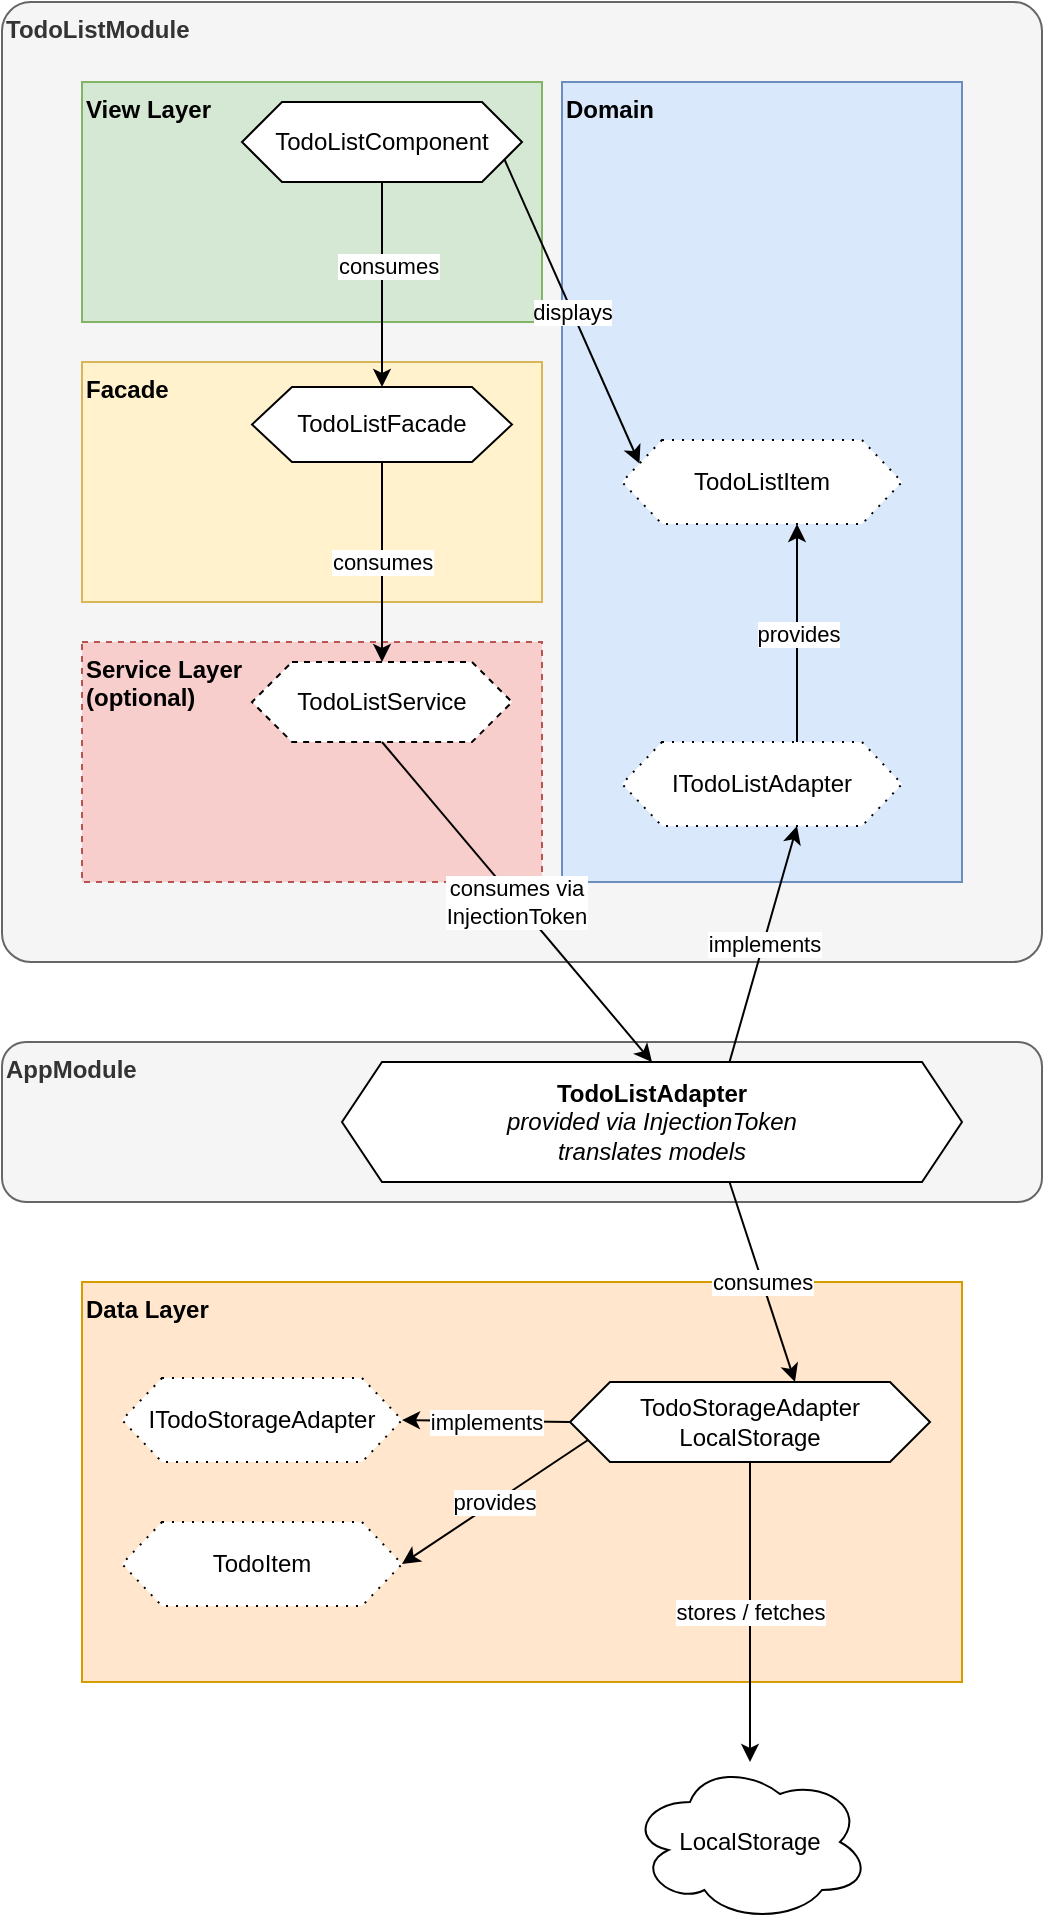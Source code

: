 <mxfile version="17.2.4" type="device"><diagram id="-O-aDudnzJwvkwJcRiMp" name="Page-1"><mxGraphModel dx="1887" dy="1004" grid="1" gridSize="10" guides="1" tooltips="1" connect="1" arrows="1" fold="1" page="1" pageScale="1" pageWidth="827" pageHeight="1169" math="0" shadow="0"><root><mxCell id="0"/><mxCell id="1" parent="0"/><mxCell id="-qDeQL28QkGF58eB79Cb-3" value="&lt;b&gt;TodoListModule&lt;/b&gt;" style="rounded=1;whiteSpace=wrap;html=1;labelBackgroundColor=none;arcSize=3;verticalAlign=top;align=left;fillColor=#f5f5f5;strokeColor=#666666;fontColor=#333333;" parent="1" vertex="1"><mxGeometry x="40" y="40" width="520" height="480" as="geometry"/></mxCell><mxCell id="EexXdgdHlRuo3I9xru0e-1" value="&lt;b&gt;Service Layer&lt;br&gt;(optional)&lt;br&gt;&lt;/b&gt;" style="rounded=0;whiteSpace=wrap;html=1;align=left;fillColor=#f8cecc;strokeColor=#b85450;verticalAlign=top;dashed=1;" parent="1" vertex="1"><mxGeometry x="80" y="360" width="230" height="120" as="geometry"/></mxCell><mxCell id="EexXdgdHlRuo3I9xru0e-5" value="&lt;b&gt;Data Layer&lt;/b&gt;" style="rounded=0;whiteSpace=wrap;html=1;align=left;fillColor=#ffe6cc;strokeColor=#d79b00;verticalAlign=top;" parent="1" vertex="1"><mxGeometry x="80" y="680" width="440" height="200" as="geometry"/></mxCell><mxCell id="EexXdgdHlRuo3I9xru0e-6" value="&lt;b&gt;Facade&lt;/b&gt;" style="rounded=0;whiteSpace=wrap;html=1;align=left;fillColor=#fff2cc;strokeColor=#d6b656;verticalAlign=top;" parent="1" vertex="1"><mxGeometry x="80" y="220" width="230" height="120" as="geometry"/></mxCell><mxCell id="EexXdgdHlRuo3I9xru0e-7" value="&lt;b&gt;View Layer&lt;/b&gt;" style="rounded=0;whiteSpace=wrap;html=1;align=left;fillColor=#d5e8d4;strokeColor=#82b366;imageVerticalAlign=middle;labelBackgroundColor=none;verticalAlign=top;" parent="1" vertex="1"><mxGeometry x="80" y="80" width="230" height="120" as="geometry"/></mxCell><mxCell id="-qDeQL28QkGF58eB79Cb-1" value="&lt;b&gt;AppModule&lt;/b&gt;" style="rounded=1;whiteSpace=wrap;html=1;labelBackgroundColor=none;align=left;verticalAlign=top;fillColor=#f5f5f5;fontColor=#333333;strokeColor=#666666;" parent="1" vertex="1"><mxGeometry x="40" y="560" width="520" height="80" as="geometry"/></mxCell><mxCell id="-qDeQL28QkGF58eB79Cb-11" value="stores / fetches" style="edgeStyle=orthogonalEdgeStyle;rounded=0;orthogonalLoop=1;jettySize=auto;html=1;exitX=0.5;exitY=1;exitDx=0;exitDy=0;" parent="1" source="r3NmlHvjTPqJdk9qkwhL-18" target="-qDeQL28QkGF58eB79Cb-10" edge="1"><mxGeometry relative="1" as="geometry"><mxPoint x="830" y="437" as="sourcePoint"/></mxGeometry></mxCell><mxCell id="-qDeQL28QkGF58eB79Cb-10" value="LocalStorage" style="ellipse;shape=cloud;whiteSpace=wrap;html=1;labelBackgroundColor=none;" parent="1" vertex="1"><mxGeometry x="354" y="920" width="120" height="80" as="geometry"/></mxCell><mxCell id="r3NmlHvjTPqJdk9qkwhL-3" style="edgeStyle=orthogonalEdgeStyle;rounded=0;orthogonalLoop=1;jettySize=auto;html=1;exitX=0.5;exitY=1;exitDx=0;exitDy=0;entryX=0.5;entryY=0;entryDx=0;entryDy=0;" parent="1" source="r3NmlHvjTPqJdk9qkwhL-1" target="r3NmlHvjTPqJdk9qkwhL-2" edge="1"><mxGeometry relative="1" as="geometry"/></mxCell><mxCell id="r3NmlHvjTPqJdk9qkwhL-14" value="consumes" style="edgeLabel;html=1;align=center;verticalAlign=middle;resizable=0;points=[];" parent="r3NmlHvjTPqJdk9qkwhL-3" vertex="1" connectable="0"><mxGeometry x="-0.192" y="3" relative="1" as="geometry"><mxPoint as="offset"/></mxGeometry></mxCell><mxCell id="r3NmlHvjTPqJdk9qkwhL-1" value="TodoListComponent" style="shape=hexagon;perimeter=hexagonPerimeter2;whiteSpace=wrap;html=1;fixedSize=1;labelBackgroundColor=none;" parent="1" vertex="1"><mxGeometry x="160" y="90" width="140" height="40" as="geometry"/></mxCell><mxCell id="r3NmlHvjTPqJdk9qkwhL-6" value="consumes" style="edgeStyle=orthogonalEdgeStyle;rounded=0;orthogonalLoop=1;jettySize=auto;html=1;exitX=0.5;exitY=1;exitDx=0;exitDy=0;entryX=0.5;entryY=0;entryDx=0;entryDy=0;" parent="1" source="r3NmlHvjTPqJdk9qkwhL-2" target="r3NmlHvjTPqJdk9qkwhL-4" edge="1"><mxGeometry relative="1" as="geometry"/></mxCell><mxCell id="r3NmlHvjTPqJdk9qkwhL-2" value="TodoListFacade" style="shape=hexagon;perimeter=hexagonPerimeter2;whiteSpace=wrap;html=1;fixedSize=1;labelBackgroundColor=none;" parent="1" vertex="1"><mxGeometry x="165" y="232.5" width="130" height="37.5" as="geometry"/></mxCell><mxCell id="r3NmlHvjTPqJdk9qkwhL-4" value="TodoListService" style="shape=hexagon;perimeter=hexagonPerimeter2;whiteSpace=wrap;html=1;fixedSize=1;labelBackgroundColor=none;dashed=1;" parent="1" vertex="1"><mxGeometry x="165" y="370" width="130" height="40" as="geometry"/></mxCell><mxCell id="r3NmlHvjTPqJdk9qkwhL-10" value="&lt;b&gt;Domain&lt;/b&gt;" style="rounded=0;whiteSpace=wrap;html=1;align=left;fillColor=#dae8fc;strokeColor=#6c8ebf;verticalAlign=top;" parent="1" vertex="1"><mxGeometry x="320" y="80" width="200" height="400" as="geometry"/></mxCell><mxCell id="r3NmlHvjTPqJdk9qkwhL-21" value="provides" style="edgeStyle=none;rounded=0;orthogonalLoop=1;jettySize=auto;html=1;exitX=0.625;exitY=0;exitDx=0;exitDy=0;entryX=0.625;entryY=1;entryDx=0;entryDy=0;" parent="1" source="r3NmlHvjTPqJdk9qkwhL-8" target="r3NmlHvjTPqJdk9qkwhL-11" edge="1"><mxGeometry relative="1" as="geometry"/></mxCell><mxCell id="r3NmlHvjTPqJdk9qkwhL-8" value="ITodoListAdapter" style="shape=hexagon;perimeter=hexagonPerimeter2;whiteSpace=wrap;html=1;fixedSize=1;labelBackgroundColor=none;dashed=1;dashPattern=1 4;" parent="1" vertex="1"><mxGeometry x="350" y="410" width="140" height="42" as="geometry"/></mxCell><mxCell id="r3NmlHvjTPqJdk9qkwhL-19" value="consumes" style="edgeStyle=none;rounded=0;orthogonalLoop=1;jettySize=auto;html=1;exitX=0.625;exitY=1;exitDx=0;exitDy=0;entryX=0.625;entryY=0;entryDx=0;entryDy=0;" parent="1" source="r3NmlHvjTPqJdk9qkwhL-5" target="r3NmlHvjTPqJdk9qkwhL-18" edge="1"><mxGeometry relative="1" as="geometry"/></mxCell><mxCell id="r3NmlHvjTPqJdk9qkwhL-5" value="&lt;b&gt;TodoListAdapter&lt;/b&gt;&lt;br&gt;&lt;i&gt;provided via InjectionToken&lt;br&gt;translates models&lt;br&gt;&lt;/i&gt;" style="shape=hexagon;perimeter=hexagonPerimeter2;whiteSpace=wrap;html=1;fixedSize=1;labelBackgroundColor=none;" parent="1" vertex="1"><mxGeometry x="210" y="570" width="310" height="60" as="geometry"/></mxCell><mxCell id="r3NmlHvjTPqJdk9qkwhL-9" value="implements" style="edgeStyle=none;rounded=0;orthogonalLoop=1;jettySize=auto;html=1;exitX=0.625;exitY=0;exitDx=0;exitDy=0;entryX=0.625;entryY=1;entryDx=0;entryDy=0;" parent="1" source="r3NmlHvjTPqJdk9qkwhL-5" target="r3NmlHvjTPqJdk9qkwhL-8" edge="1"><mxGeometry relative="1" as="geometry"/></mxCell><mxCell id="r3NmlHvjTPqJdk9qkwhL-7" value="consumes via&lt;br&gt;InjectionToken" style="rounded=0;orthogonalLoop=1;jettySize=auto;html=1;exitX=0.5;exitY=1;exitDx=0;exitDy=0;entryX=0.5;entryY=0;entryDx=0;entryDy=0;" parent="1" source="r3NmlHvjTPqJdk9qkwhL-4" target="r3NmlHvjTPqJdk9qkwhL-5" edge="1"><mxGeometry relative="1" as="geometry"/></mxCell><mxCell id="r3NmlHvjTPqJdk9qkwhL-11" value="TodoListItem" style="shape=hexagon;perimeter=hexagonPerimeter2;whiteSpace=wrap;html=1;fixedSize=1;labelBackgroundColor=none;dashed=1;dashPattern=1 4;" parent="1" vertex="1"><mxGeometry x="350" y="259" width="140" height="42" as="geometry"/></mxCell><mxCell id="r3NmlHvjTPqJdk9qkwhL-12" style="edgeStyle=none;rounded=0;orthogonalLoop=1;jettySize=auto;html=1;exitX=0;exitY=0.5;exitDx=0;exitDy=0;" parent="1" source="r3NmlHvjTPqJdk9qkwhL-4" target="r3NmlHvjTPqJdk9qkwhL-4" edge="1"><mxGeometry relative="1" as="geometry"/></mxCell><mxCell id="r3NmlHvjTPqJdk9qkwhL-13" style="edgeStyle=none;rounded=0;orthogonalLoop=1;jettySize=auto;html=1;exitX=0;exitY=0.5;exitDx=0;exitDy=0;" parent="1" source="r3NmlHvjTPqJdk9qkwhL-4" target="r3NmlHvjTPqJdk9qkwhL-4" edge="1"><mxGeometry relative="1" as="geometry"/></mxCell><mxCell id="r3NmlHvjTPqJdk9qkwhL-16" value="ITodoStorageAdapter" style="shape=hexagon;perimeter=hexagonPerimeter2;whiteSpace=wrap;html=1;fixedSize=1;labelBackgroundColor=none;dashed=1;dashPattern=1 4;" parent="1" vertex="1"><mxGeometry x="100" y="728" width="140" height="42" as="geometry"/></mxCell><mxCell id="r3NmlHvjTPqJdk9qkwhL-20" value="implements" style="edgeStyle=none;rounded=0;orthogonalLoop=1;jettySize=auto;html=1;exitX=0;exitY=0.5;exitDx=0;exitDy=0;entryX=1;entryY=0.5;entryDx=0;entryDy=0;" parent="1" source="r3NmlHvjTPqJdk9qkwhL-18" target="r3NmlHvjTPqJdk9qkwhL-16" edge="1"><mxGeometry relative="1" as="geometry"/></mxCell><mxCell id="r3NmlHvjTPqJdk9qkwhL-23" value="provides" style="edgeStyle=none;rounded=0;orthogonalLoop=1;jettySize=auto;html=1;exitX=0;exitY=0.75;exitDx=0;exitDy=0;entryX=1;entryY=0.5;entryDx=0;entryDy=0;" parent="1" source="r3NmlHvjTPqJdk9qkwhL-18" target="r3NmlHvjTPqJdk9qkwhL-22" edge="1"><mxGeometry relative="1" as="geometry"/></mxCell><mxCell id="r3NmlHvjTPqJdk9qkwhL-18" value="TodoStorageAdapter&lt;br&gt;LocalStorage" style="shape=hexagon;perimeter=hexagonPerimeter2;whiteSpace=wrap;html=1;fixedSize=1;labelBackgroundColor=none;" parent="1" vertex="1"><mxGeometry x="324" y="730" width="180" height="40" as="geometry"/></mxCell><mxCell id="r3NmlHvjTPqJdk9qkwhL-22" value="TodoItem" style="shape=hexagon;perimeter=hexagonPerimeter2;whiteSpace=wrap;html=1;fixedSize=1;labelBackgroundColor=none;dashed=1;dashPattern=1 4;" parent="1" vertex="1"><mxGeometry x="100" y="800" width="140" height="42" as="geometry"/></mxCell><mxCell id="r3NmlHvjTPqJdk9qkwhL-24" value="displays" style="edgeStyle=none;rounded=0;orthogonalLoop=1;jettySize=auto;html=1;exitX=1;exitY=0.75;exitDx=0;exitDy=0;entryX=0;entryY=0.25;entryDx=0;entryDy=0;" parent="1" source="r3NmlHvjTPqJdk9qkwhL-1" target="r3NmlHvjTPqJdk9qkwhL-11" edge="1"><mxGeometry relative="1" as="geometry"/></mxCell></root></mxGraphModel></diagram></mxfile>